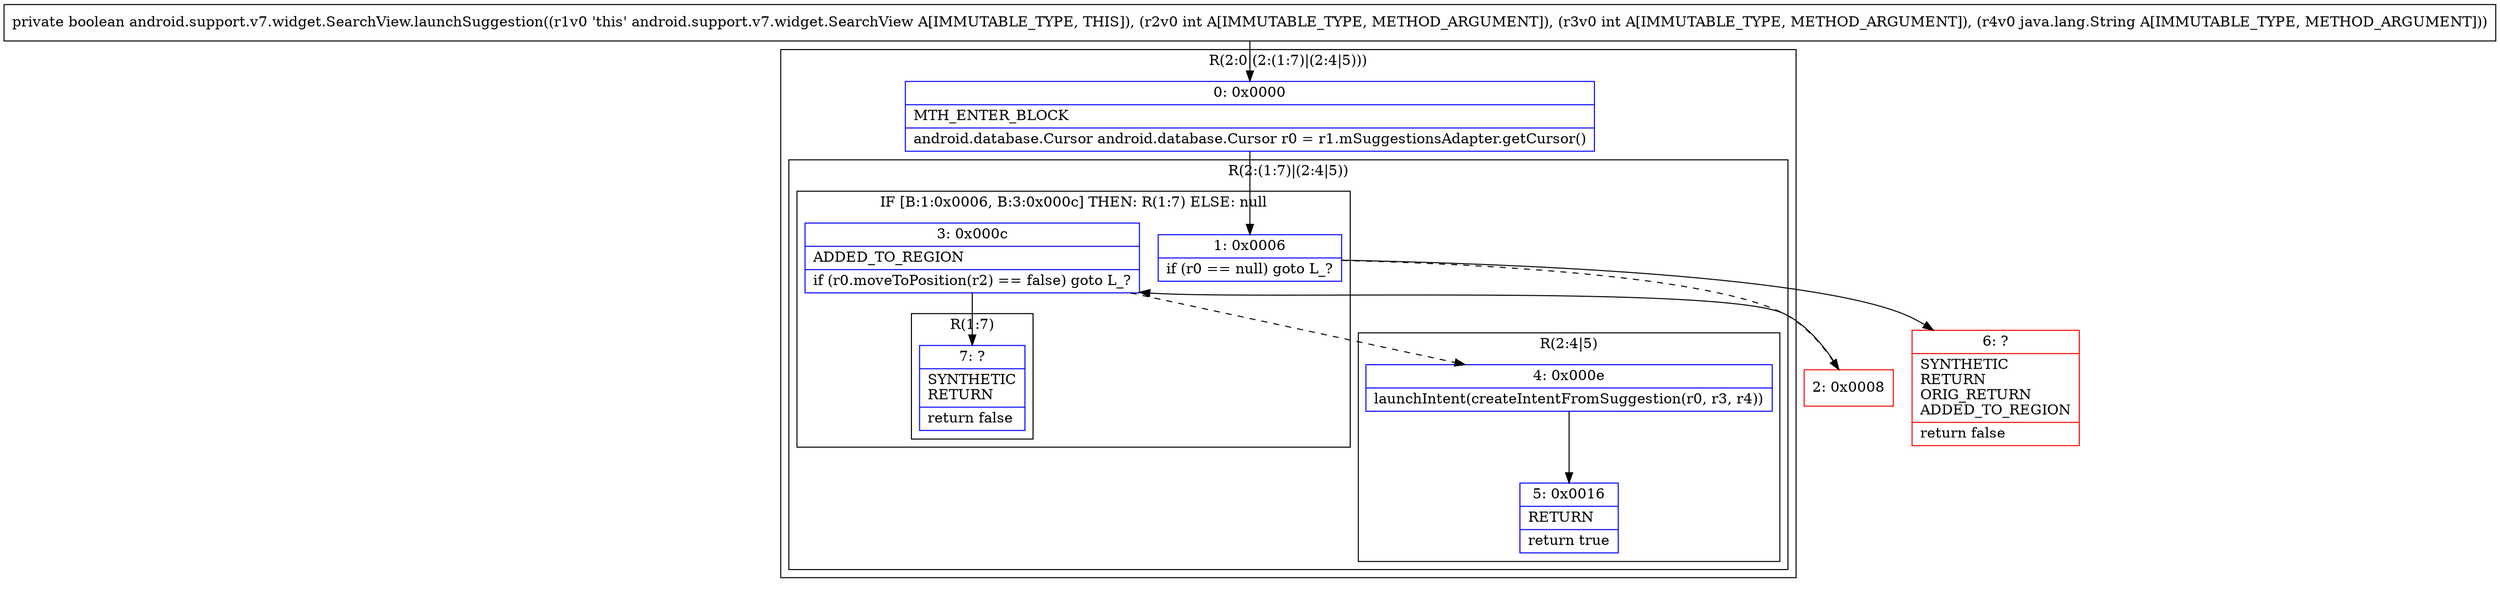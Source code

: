 digraph "CFG forandroid.support.v7.widget.SearchView.launchSuggestion(IILjava\/lang\/String;)Z" {
subgraph cluster_Region_292385773 {
label = "R(2:0|(2:(1:7)|(2:4|5)))";
node [shape=record,color=blue];
Node_0 [shape=record,label="{0\:\ 0x0000|MTH_ENTER_BLOCK\l|android.database.Cursor android.database.Cursor r0 = r1.mSuggestionsAdapter.getCursor()\l}"];
subgraph cluster_Region_348847082 {
label = "R(2:(1:7)|(2:4|5))";
node [shape=record,color=blue];
subgraph cluster_IfRegion_1144141989 {
label = "IF [B:1:0x0006, B:3:0x000c] THEN: R(1:7) ELSE: null";
node [shape=record,color=blue];
Node_1 [shape=record,label="{1\:\ 0x0006|if (r0 == null) goto L_?\l}"];
Node_3 [shape=record,label="{3\:\ 0x000c|ADDED_TO_REGION\l|if (r0.moveToPosition(r2) == false) goto L_?\l}"];
subgraph cluster_Region_453618375 {
label = "R(1:7)";
node [shape=record,color=blue];
Node_7 [shape=record,label="{7\:\ ?|SYNTHETIC\lRETURN\l|return false\l}"];
}
}
subgraph cluster_Region_1217344074 {
label = "R(2:4|5)";
node [shape=record,color=blue];
Node_4 [shape=record,label="{4\:\ 0x000e|launchIntent(createIntentFromSuggestion(r0, r3, r4))\l}"];
Node_5 [shape=record,label="{5\:\ 0x0016|RETURN\l|return true\l}"];
}
}
}
Node_2 [shape=record,color=red,label="{2\:\ 0x0008}"];
Node_6 [shape=record,color=red,label="{6\:\ ?|SYNTHETIC\lRETURN\lORIG_RETURN\lADDED_TO_REGION\l|return false\l}"];
MethodNode[shape=record,label="{private boolean android.support.v7.widget.SearchView.launchSuggestion((r1v0 'this' android.support.v7.widget.SearchView A[IMMUTABLE_TYPE, THIS]), (r2v0 int A[IMMUTABLE_TYPE, METHOD_ARGUMENT]), (r3v0 int A[IMMUTABLE_TYPE, METHOD_ARGUMENT]), (r4v0 java.lang.String A[IMMUTABLE_TYPE, METHOD_ARGUMENT])) }"];
MethodNode -> Node_0;
Node_0 -> Node_1;
Node_1 -> Node_2[style=dashed];
Node_1 -> Node_6;
Node_3 -> Node_4[style=dashed];
Node_3 -> Node_7;
Node_4 -> Node_5;
Node_2 -> Node_3;
}

